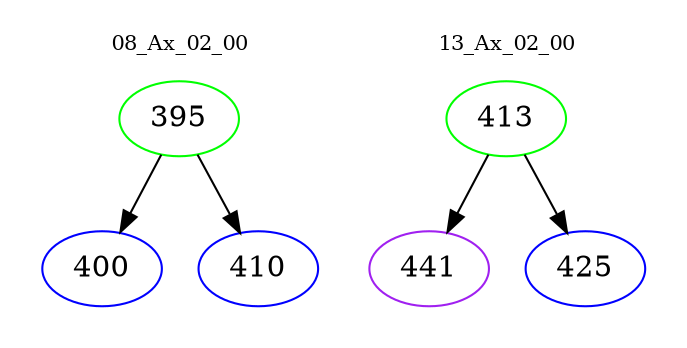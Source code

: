 digraph{
subgraph cluster_0 {
color = white
label = "08_Ax_02_00";
fontsize=10;
T0_395 [label="395", color="green"]
T0_395 -> T0_400 [color="black"]
T0_400 [label="400", color="blue"]
T0_395 -> T0_410 [color="black"]
T0_410 [label="410", color="blue"]
}
subgraph cluster_1 {
color = white
label = "13_Ax_02_00";
fontsize=10;
T1_413 [label="413", color="green"]
T1_413 -> T1_441 [color="black"]
T1_441 [label="441", color="purple"]
T1_413 -> T1_425 [color="black"]
T1_425 [label="425", color="blue"]
}
}
